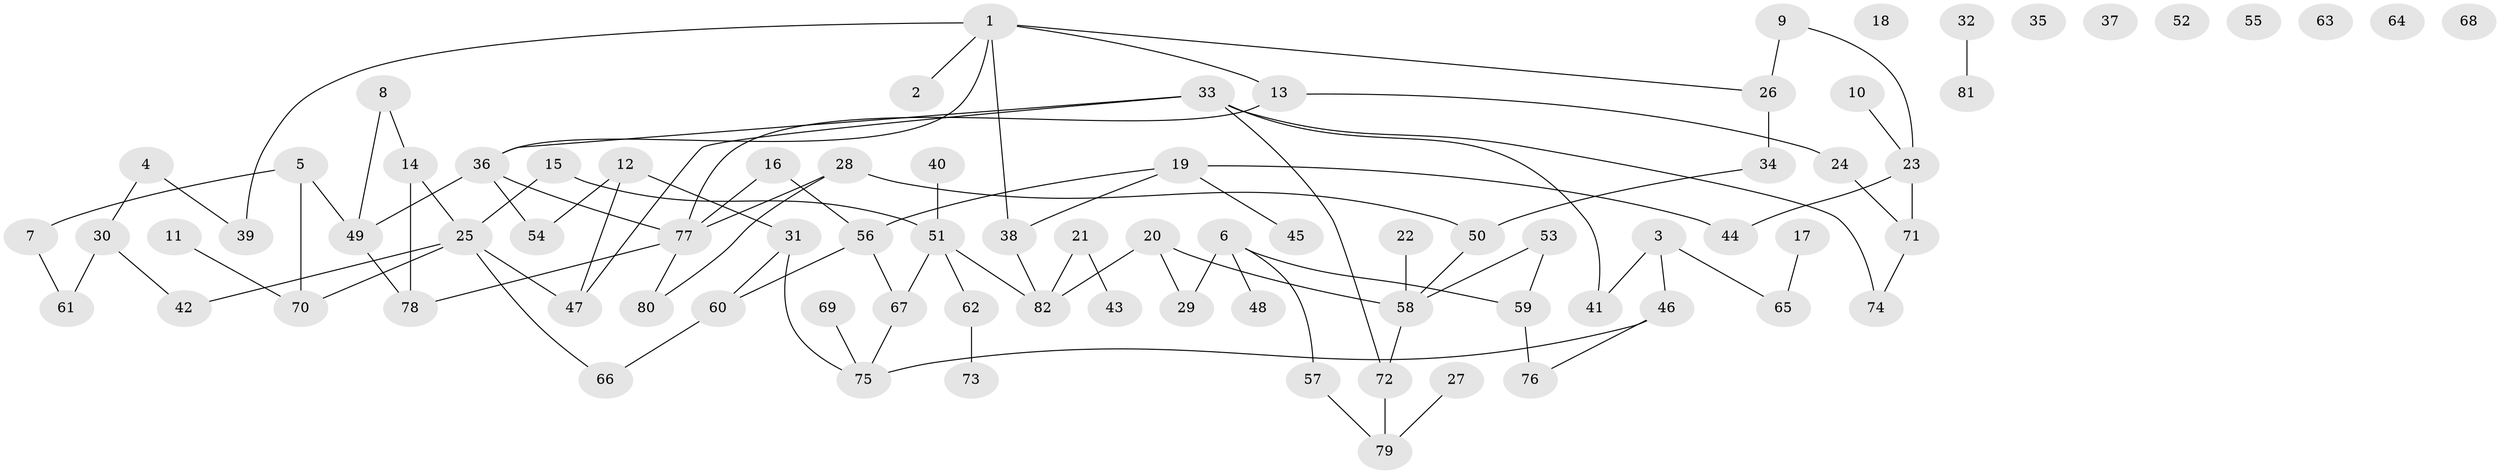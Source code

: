 // coarse degree distribution, {7: 0.01818181818181818, 1: 0.14545454545454545, 3: 0.23636363636363636, 2: 0.23636363636363636, 0: 0.16363636363636364, 5: 0.07272727272727272, 4: 0.03636363636363636, 6: 0.09090909090909091}
// Generated by graph-tools (version 1.1) at 2025/41/03/06/25 10:41:22]
// undirected, 82 vertices, 97 edges
graph export_dot {
graph [start="1"]
  node [color=gray90,style=filled];
  1;
  2;
  3;
  4;
  5;
  6;
  7;
  8;
  9;
  10;
  11;
  12;
  13;
  14;
  15;
  16;
  17;
  18;
  19;
  20;
  21;
  22;
  23;
  24;
  25;
  26;
  27;
  28;
  29;
  30;
  31;
  32;
  33;
  34;
  35;
  36;
  37;
  38;
  39;
  40;
  41;
  42;
  43;
  44;
  45;
  46;
  47;
  48;
  49;
  50;
  51;
  52;
  53;
  54;
  55;
  56;
  57;
  58;
  59;
  60;
  61;
  62;
  63;
  64;
  65;
  66;
  67;
  68;
  69;
  70;
  71;
  72;
  73;
  74;
  75;
  76;
  77;
  78;
  79;
  80;
  81;
  82;
  1 -- 2;
  1 -- 13;
  1 -- 26;
  1 -- 36;
  1 -- 38;
  1 -- 39;
  3 -- 41;
  3 -- 46;
  3 -- 65;
  4 -- 30;
  4 -- 39;
  5 -- 7;
  5 -- 49;
  5 -- 70;
  6 -- 29;
  6 -- 48;
  6 -- 57;
  6 -- 59;
  7 -- 61;
  8 -- 14;
  8 -- 49;
  9 -- 23;
  9 -- 26;
  10 -- 23;
  11 -- 70;
  12 -- 31;
  12 -- 47;
  12 -- 54;
  13 -- 24;
  13 -- 77;
  14 -- 25;
  14 -- 78;
  15 -- 25;
  15 -- 51;
  16 -- 56;
  16 -- 77;
  17 -- 65;
  19 -- 38;
  19 -- 44;
  19 -- 45;
  19 -- 56;
  20 -- 29;
  20 -- 58;
  20 -- 82;
  21 -- 43;
  21 -- 82;
  22 -- 58;
  23 -- 44;
  23 -- 71;
  24 -- 71;
  25 -- 42;
  25 -- 47;
  25 -- 66;
  25 -- 70;
  26 -- 34;
  27 -- 79;
  28 -- 50;
  28 -- 77;
  28 -- 80;
  30 -- 42;
  30 -- 61;
  31 -- 60;
  31 -- 75;
  32 -- 81;
  33 -- 36;
  33 -- 41;
  33 -- 47;
  33 -- 72;
  33 -- 74;
  34 -- 50;
  36 -- 49;
  36 -- 54;
  36 -- 77;
  38 -- 82;
  40 -- 51;
  46 -- 75;
  46 -- 76;
  49 -- 78;
  50 -- 58;
  51 -- 62;
  51 -- 67;
  51 -- 82;
  53 -- 58;
  53 -- 59;
  56 -- 60;
  56 -- 67;
  57 -- 79;
  58 -- 72;
  59 -- 76;
  60 -- 66;
  62 -- 73;
  67 -- 75;
  69 -- 75;
  71 -- 74;
  72 -- 79;
  77 -- 78;
  77 -- 80;
}
